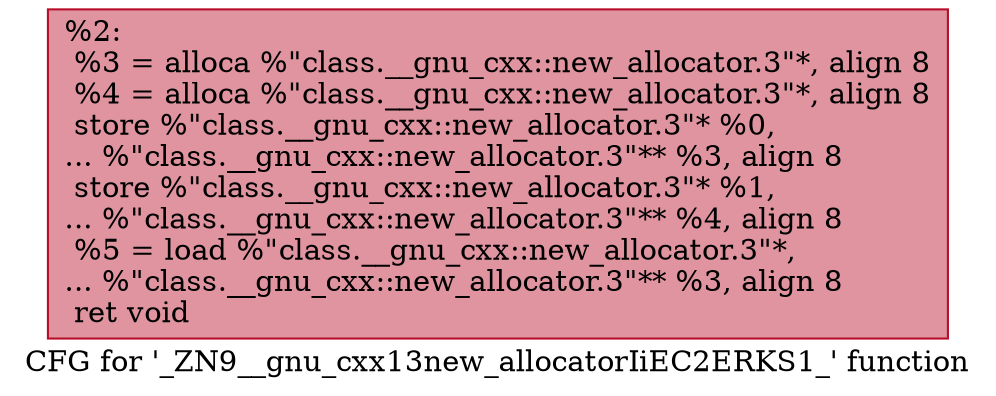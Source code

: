 digraph "CFG for '_ZN9__gnu_cxx13new_allocatorIiEC2ERKS1_' function" {
	label="CFG for '_ZN9__gnu_cxx13new_allocatorIiEC2ERKS1_' function";

	Node0x55a96eec21a0 [shape=record,color="#b70d28ff", style=filled, fillcolor="#b70d2870",label="{%2:\l  %3 = alloca %\"class.__gnu_cxx::new_allocator.3\"*, align 8\l  %4 = alloca %\"class.__gnu_cxx::new_allocator.3\"*, align 8\l  store %\"class.__gnu_cxx::new_allocator.3\"* %0,\l... %\"class.__gnu_cxx::new_allocator.3\"** %3, align 8\l  store %\"class.__gnu_cxx::new_allocator.3\"* %1,\l... %\"class.__gnu_cxx::new_allocator.3\"** %4, align 8\l  %5 = load %\"class.__gnu_cxx::new_allocator.3\"*,\l... %\"class.__gnu_cxx::new_allocator.3\"** %3, align 8\l  ret void\l}"];
}
